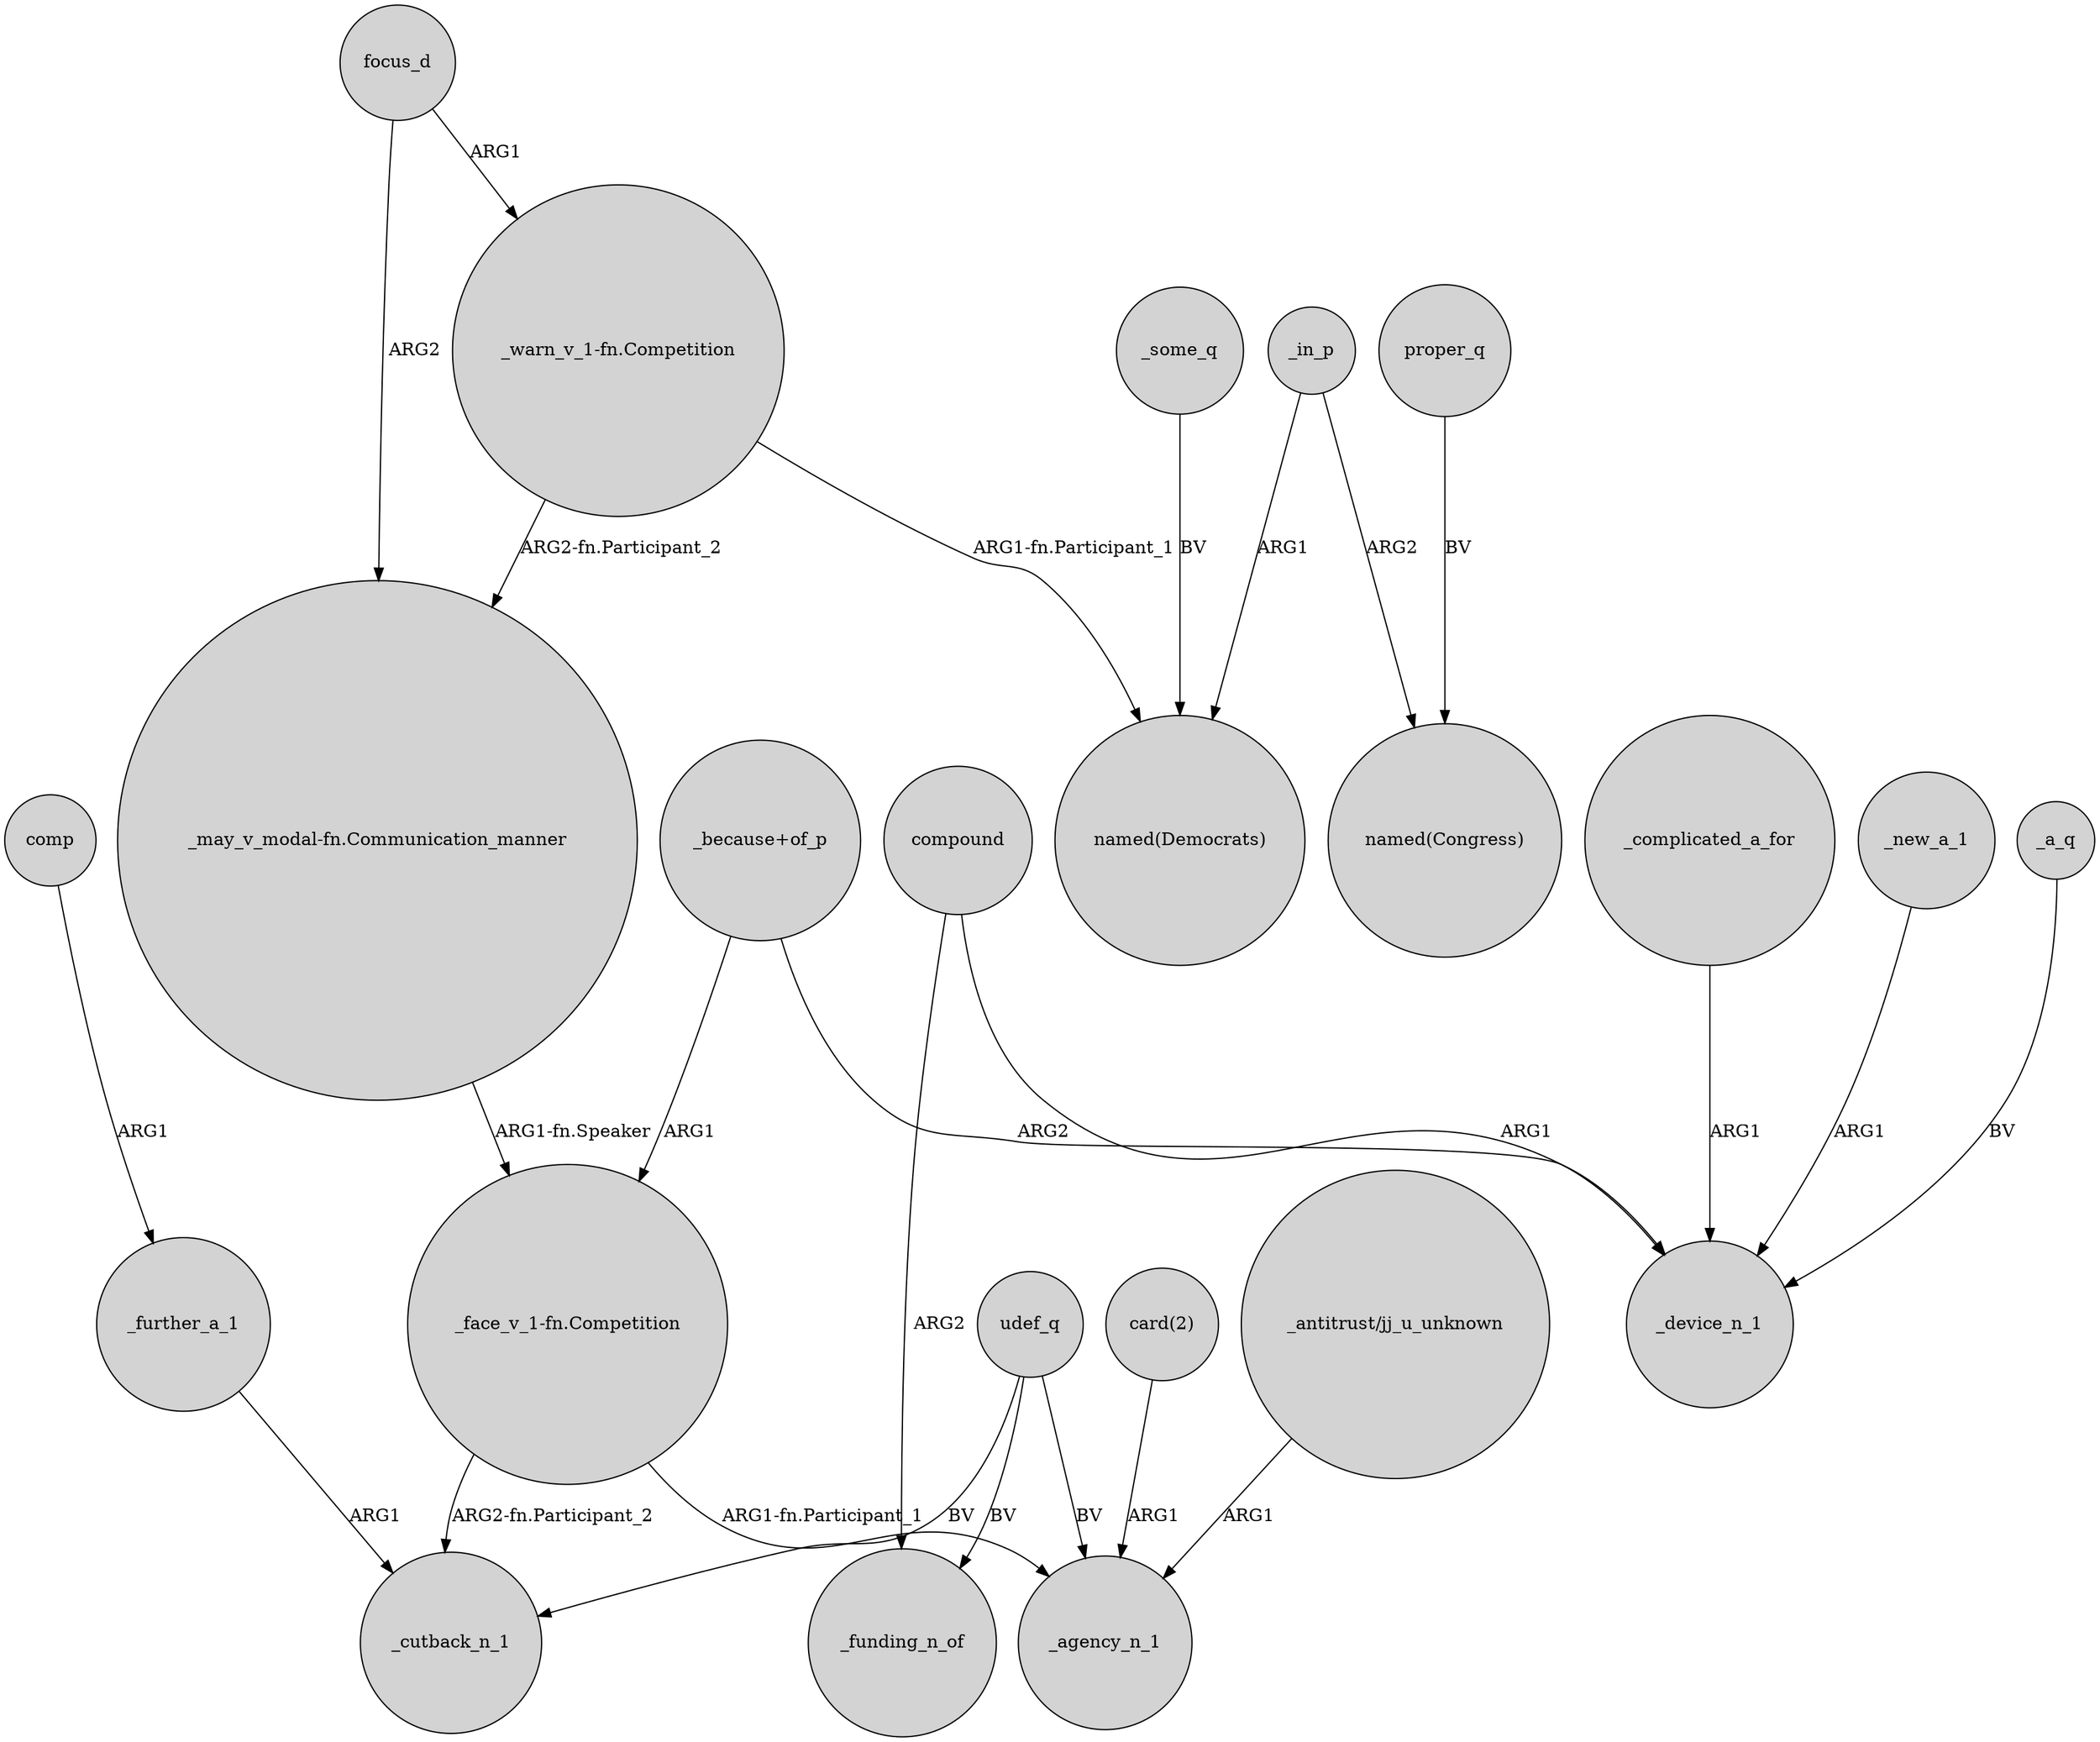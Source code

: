 digraph {
	node [shape=circle style=filled]
	compound -> _funding_n_of [label=ARG2]
	proper_q -> "named(Congress)" [label=BV]
	udef_q -> _cutback_n_1 [label=BV]
	udef_q -> _agency_n_1 [label=BV]
	"_warn_v_1-fn.Competition" -> "_may_v_modal-fn.Communication_manner" [label="ARG2-fn.Participant_2"]
	focus_d -> "_warn_v_1-fn.Competition" [label=ARG1]
	focus_d -> "_may_v_modal-fn.Communication_manner" [label=ARG2]
	_complicated_a_for -> _device_n_1 [label=ARG1]
	_some_q -> "named(Democrats)" [label=BV]
	"_because+of_p" -> _device_n_1 [label=ARG2]
	"_warn_v_1-fn.Competition" -> "named(Democrats)" [label="ARG1-fn.Participant_1"]
	"_because+of_p" -> "_face_v_1-fn.Competition" [label=ARG1]
	_in_p -> "named(Congress)" [label=ARG2]
	compound -> _device_n_1 [label=ARG1]
	"_face_v_1-fn.Competition" -> _agency_n_1 [label="ARG1-fn.Participant_1"]
	"card(2)" -> _agency_n_1 [label=ARG1]
	_in_p -> "named(Democrats)" [label=ARG1]
	_further_a_1 -> _cutback_n_1 [label=ARG1]
	comp -> _further_a_1 [label=ARG1]
	"_antitrust/jj_u_unknown" -> _agency_n_1 [label=ARG1]
	_new_a_1 -> _device_n_1 [label=ARG1]
	"_face_v_1-fn.Competition" -> _cutback_n_1 [label="ARG2-fn.Participant_2"]
	udef_q -> _funding_n_of [label=BV]
	_a_q -> _device_n_1 [label=BV]
	"_may_v_modal-fn.Communication_manner" -> "_face_v_1-fn.Competition" [label="ARG1-fn.Speaker"]
}
